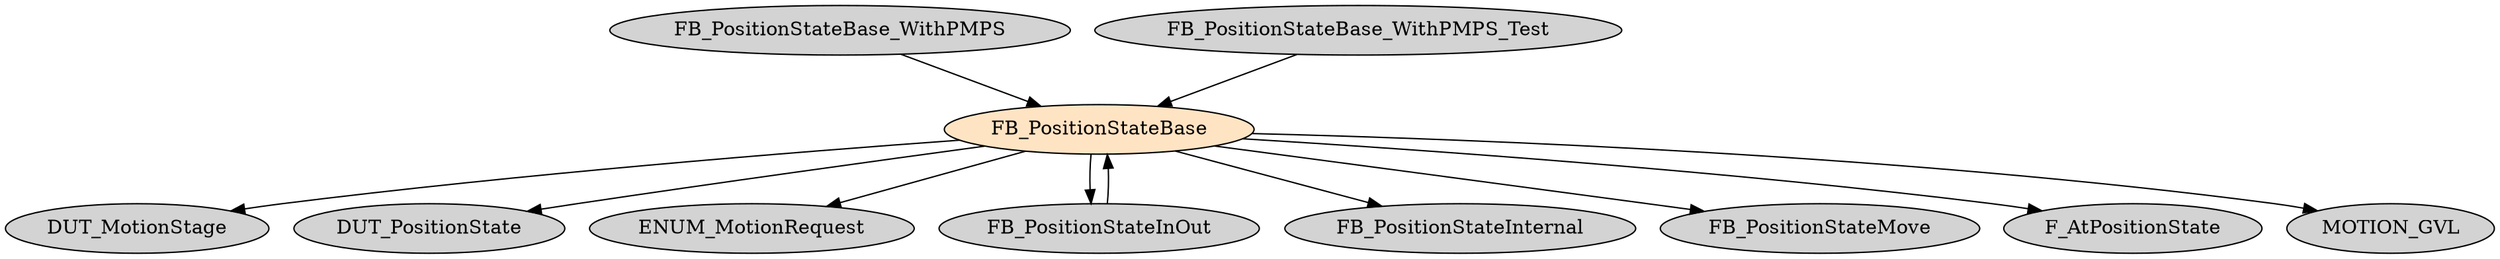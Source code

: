 digraph FB_PositionStateBase {
     node [style=filled]
    FB_PositionStateBase [fillcolor = bisque];
    FB_PositionStateBase -> DUT_MotionStage;
    FB_PositionStateBase -> DUT_PositionState;
    FB_PositionStateBase -> ENUM_MotionRequest;
    FB_PositionStateBase -> FB_PositionStateInOut;
    FB_PositionStateBase -> FB_PositionStateInternal;
    FB_PositionStateBase -> FB_PositionStateMove;
    FB_PositionStateBase -> F_AtPositionState;
    FB_PositionStateBase -> MOTION_GVL;
    FB_PositionStateBase_WithPMPS -> FB_PositionStateBase;
    FB_PositionStateBase_WithPMPS_Test -> FB_PositionStateBase;
    FB_PositionStateInOut -> FB_PositionStateBase;
}
